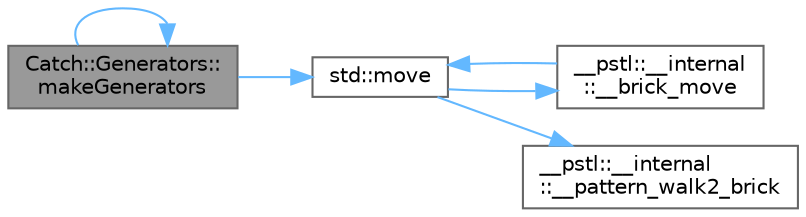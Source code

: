 digraph "Catch::Generators::makeGenerators"
{
 // LATEX_PDF_SIZE
  bgcolor="transparent";
  edge [fontname=Helvetica,fontsize=10,labelfontname=Helvetica,labelfontsize=10];
  node [fontname=Helvetica,fontsize=10,shape=box,height=0.2,width=0.4];
  rankdir="LR";
  Node1 [id="Node000001",label="Catch::Generators::\lmakeGenerators",height=0.2,width=0.4,color="gray40", fillcolor="grey60", style="filled", fontcolor="black",tooltip=" "];
  Node1 -> Node1 [id="edge6_Node000001_Node000001",color="steelblue1",style="solid",tooltip=" "];
  Node1 -> Node2 [id="edge7_Node000001_Node000002",color="steelblue1",style="solid",tooltip=" "];
  Node2 [id="Node000002",label="std::move",height=0.2,width=0.4,color="grey40", fillcolor="white", style="filled",URL="$namespacestd.html#ac7095819f6a8da64d69b1ee3029c52be",tooltip=" "];
  Node2 -> Node3 [id="edge8_Node000002_Node000003",color="steelblue1",style="solid",tooltip=" "];
  Node3 [id="Node000003",label="__pstl::__internal\l::__brick_move",height=0.2,width=0.4,color="grey40", fillcolor="white", style="filled",URL="$namespace____pstl_1_1____internal.html#a6d4b0add6bd0d4764ea4e41cde92d975",tooltip=" "];
  Node3 -> Node2 [id="edge9_Node000003_Node000002",color="steelblue1",style="solid",tooltip=" "];
  Node2 -> Node4 [id="edge10_Node000002_Node000004",color="steelblue1",style="solid",tooltip=" "];
  Node4 [id="Node000004",label="__pstl::__internal\l::__pattern_walk2_brick",height=0.2,width=0.4,color="grey40", fillcolor="white", style="filled",URL="$namespace____pstl_1_1____internal.html#a28e6956cf2cd3d8cfe4949d41a700cc5",tooltip=" "];
}
